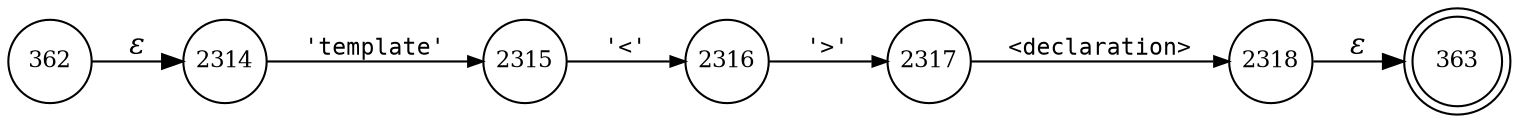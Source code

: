 digraph ATN {
rankdir=LR;
s363[fontsize=11, label="363", shape=doublecircle, fixedsize=true, width=.6];
s362[fontsize=11,label="362", shape=circle, fixedsize=true, width=.55, peripheries=1];
s2314[fontsize=11,label="2314", shape=circle, fixedsize=true, width=.55, peripheries=1];
s2315[fontsize=11,label="2315", shape=circle, fixedsize=true, width=.55, peripheries=1];
s2316[fontsize=11,label="2316", shape=circle, fixedsize=true, width=.55, peripheries=1];
s2317[fontsize=11,label="2317", shape=circle, fixedsize=true, width=.55, peripheries=1];
s2318[fontsize=11,label="2318", shape=circle, fixedsize=true, width=.55, peripheries=1];
s362 -> s2314 [fontname="Times-Italic", label="&epsilon;"];
s2314 -> s2315 [fontsize=11, fontname="Courier", arrowsize=.7, label = "'template'", arrowhead = normal];
s2315 -> s2316 [fontsize=11, fontname="Courier", arrowsize=.7, label = "'<'", arrowhead = normal];
s2316 -> s2317 [fontsize=11, fontname="Courier", arrowsize=.7, label = "'>'", arrowhead = normal];
s2317 -> s2318 [fontsize=11, fontname="Courier", arrowsize=.7, label = "<declaration>", arrowhead = normal];
s2318 -> s363 [fontname="Times-Italic", label="&epsilon;"];
}